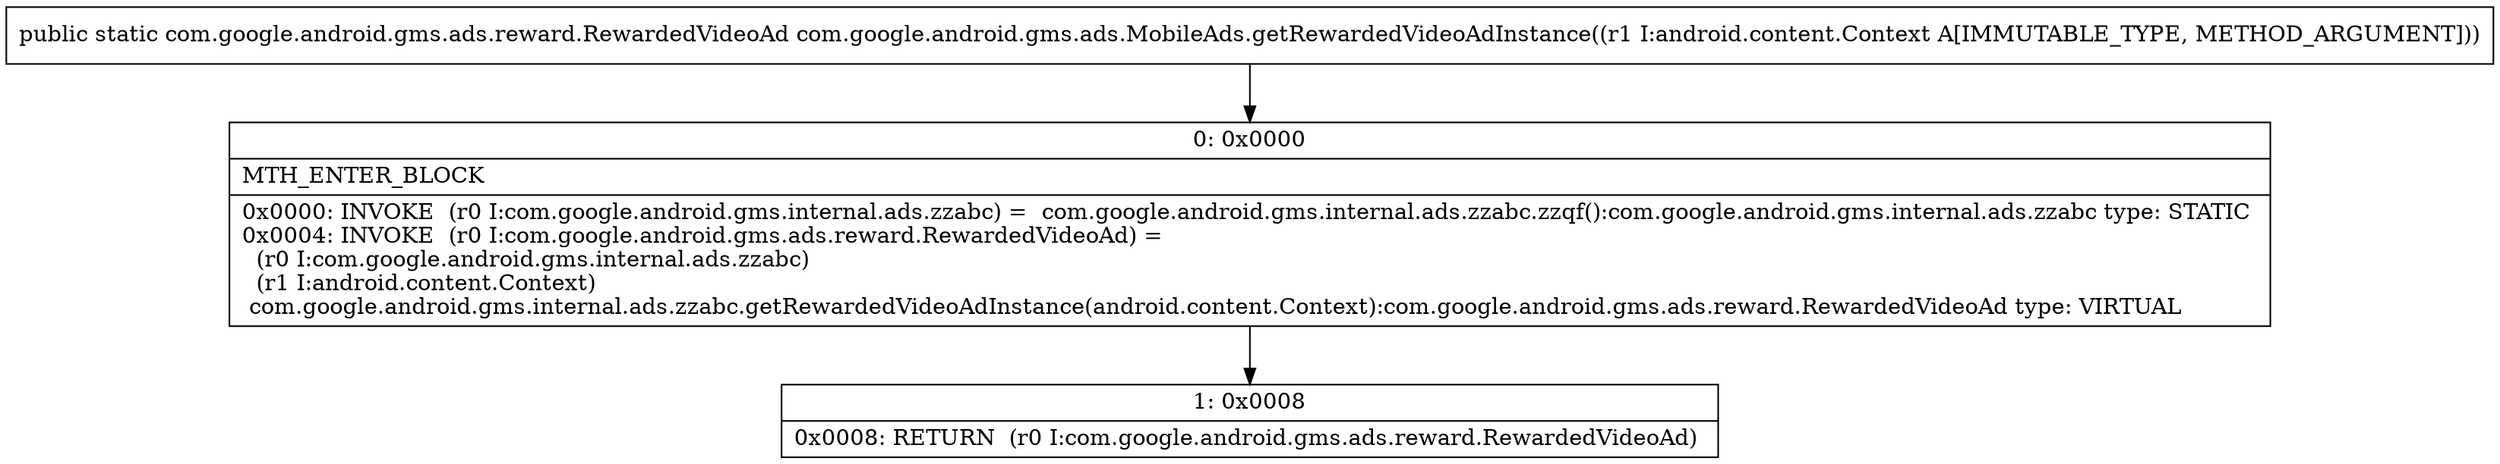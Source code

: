 digraph "CFG forcom.google.android.gms.ads.MobileAds.getRewardedVideoAdInstance(Landroid\/content\/Context;)Lcom\/google\/android\/gms\/ads\/reward\/RewardedVideoAd;" {
Node_0 [shape=record,label="{0\:\ 0x0000|MTH_ENTER_BLOCK\l|0x0000: INVOKE  (r0 I:com.google.android.gms.internal.ads.zzabc) =  com.google.android.gms.internal.ads.zzabc.zzqf():com.google.android.gms.internal.ads.zzabc type: STATIC \l0x0004: INVOKE  (r0 I:com.google.android.gms.ads.reward.RewardedVideoAd) = \l  (r0 I:com.google.android.gms.internal.ads.zzabc)\l  (r1 I:android.content.Context)\l com.google.android.gms.internal.ads.zzabc.getRewardedVideoAdInstance(android.content.Context):com.google.android.gms.ads.reward.RewardedVideoAd type: VIRTUAL \l}"];
Node_1 [shape=record,label="{1\:\ 0x0008|0x0008: RETURN  (r0 I:com.google.android.gms.ads.reward.RewardedVideoAd) \l}"];
MethodNode[shape=record,label="{public static com.google.android.gms.ads.reward.RewardedVideoAd com.google.android.gms.ads.MobileAds.getRewardedVideoAdInstance((r1 I:android.content.Context A[IMMUTABLE_TYPE, METHOD_ARGUMENT])) }"];
MethodNode -> Node_0;
Node_0 -> Node_1;
}

